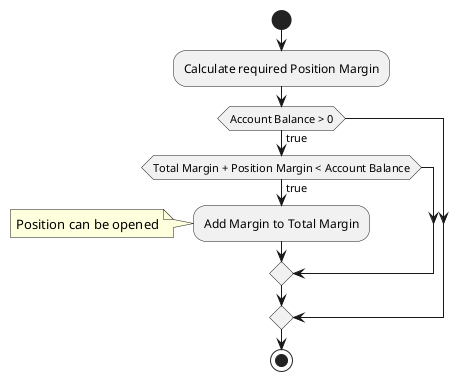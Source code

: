 @startuml
'https://plantuml.com/activity-diagram-beta

start
:Calculate required Position Margin;
if (Account Balance > 0) is (true) then
    if (Total Margin + Position Margin < Account Balance) is (true) then
        :Add Margin to Total Margin;
        note left
        Position can be opened
        end note
    endif

endif

stop

@enduml
